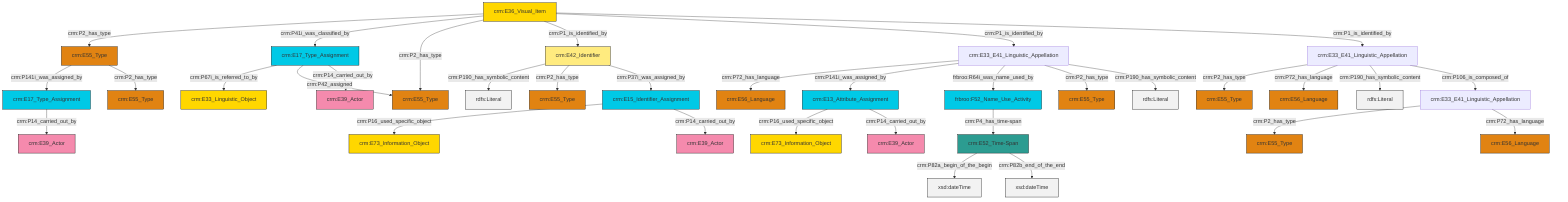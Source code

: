 graph TD
classDef Literal fill:#f2f2f2,stroke:#000000;
classDef CRM_Entity fill:#FFFFFF,stroke:#000000;
classDef Temporal_Entity fill:#00C9E6, stroke:#000000;
classDef Type fill:#E18312, stroke:#000000;
classDef Time-Span fill:#2C9C91, stroke:#000000;
classDef Appellation fill:#FFEB7F, stroke:#000000;
classDef Place fill:#008836, stroke:#000000;
classDef Persistent_Item fill:#B266B2, stroke:#000000;
classDef Conceptual_Object fill:#FFD700, stroke:#000000;
classDef Physical_Thing fill:#D2B48C, stroke:#000000;
classDef Actor fill:#f58aad, stroke:#000000;
classDef PC_Classes fill:#4ce600, stroke:#000000;
classDef Multi fill:#cccccc,stroke:#000000;

6["crm:E15_Identifier_Assignment"]:::Temporal_Entity -->|crm:P16_used_specific_object| 7["crm:E73_Information_Object"]:::Conceptual_Object
6["crm:E15_Identifier_Assignment"]:::Temporal_Entity -->|crm:P14_carried_out_by| 12["crm:E39_Actor"]:::Actor
15["crm:E33_E41_Linguistic_Appellation"]:::Default -->|crm:P2_has_type| 16["crm:E55_Type"]:::Type
13["crm:E33_E41_Linguistic_Appellation"]:::Default -->|crm:P2_has_type| 21["crm:E55_Type"]:::Type
22["crm:E36_Visual_Item"]:::Conceptual_Object -->|crm:P2_has_type| 17["crm:E55_Type"]:::Type
22["crm:E36_Visual_Item"]:::Conceptual_Object -->|crm:P41i_was_classified_by| 23["crm:E17_Type_Assignment"]:::Temporal_Entity
24["crm:E13_Attribute_Assignment"]:::Temporal_Entity -->|crm:P16_used_specific_object| 25["crm:E73_Information_Object"]:::Conceptual_Object
17["crm:E55_Type"]:::Type -->|crm:P141i_was_assigned_by| 4["crm:E17_Type_Assignment"]:::Temporal_Entity
23["crm:E17_Type_Assignment"]:::Temporal_Entity -->|crm:P67i_is_referred_to_by| 0["crm:E33_Linguistic_Object"]:::Conceptual_Object
28["crm:E42_Identifier"]:::Appellation -->|crm:P190_has_symbolic_content| 29[rdfs:Literal]:::Literal
15["crm:E33_E41_Linguistic_Appellation"]:::Default -->|crm:P72_has_language| 33["crm:E56_Language"]:::Type
28["crm:E42_Identifier"]:::Appellation -->|crm:P2_has_type| 10["crm:E55_Type"]:::Type
22["crm:E36_Visual_Item"]:::Conceptual_Object -->|crm:P2_has_type| 8["crm:E55_Type"]:::Type
39["crm:E52_Time-Span"]:::Time-Span -->|crm:P82a_begin_of_the_begin| 41[xsd:dateTime]:::Literal
15["crm:E33_E41_Linguistic_Appellation"]:::Default -->|crm:P190_has_symbolic_content| 44[rdfs:Literal]:::Literal
24["crm:E13_Attribute_Assignment"]:::Temporal_Entity -->|crm:P14_carried_out_by| 45["crm:E39_Actor"]:::Actor
47["crm:E33_E41_Linguistic_Appellation"]:::Default -->|crm:P72_has_language| 48["crm:E56_Language"]:::Type
39["crm:E52_Time-Span"]:::Time-Span -->|crm:P82b_end_of_the_end| 49[xsd:dateTime]:::Literal
13["crm:E33_E41_Linguistic_Appellation"]:::Default -->|crm:P72_has_language| 42["crm:E56_Language"]:::Type
23["crm:E17_Type_Assignment"]:::Temporal_Entity -->|crm:P42_assigned| 8["crm:E55_Type"]:::Type
22["crm:E36_Visual_Item"]:::Conceptual_Object -->|crm:P1_is_identified_by| 28["crm:E42_Identifier"]:::Appellation
4["crm:E17_Type_Assignment"]:::Temporal_Entity -->|crm:P14_carried_out_by| 52["crm:E39_Actor"]:::Actor
28["crm:E42_Identifier"]:::Appellation -->|crm:P37i_was_assigned_by| 6["crm:E15_Identifier_Assignment"]:::Temporal_Entity
35["frbroo:F52_Name_Use_Activity"]:::Temporal_Entity -->|crm:P4_has_time-span| 39["crm:E52_Time-Span"]:::Time-Span
47["crm:E33_E41_Linguistic_Appellation"]:::Default -->|crm:P141i_was_assigned_by| 24["crm:E13_Attribute_Assignment"]:::Temporal_Entity
47["crm:E33_E41_Linguistic_Appellation"]:::Default -->|frbroo:R64i_was_name_used_by| 35["frbroo:F52_Name_Use_Activity"]:::Temporal_Entity
17["crm:E55_Type"]:::Type -->|crm:P2_has_type| 19["crm:E55_Type"]:::Type
22["crm:E36_Visual_Item"]:::Conceptual_Object -->|crm:P1_is_identified_by| 47["crm:E33_E41_Linguistic_Appellation"]:::Default
15["crm:E33_E41_Linguistic_Appellation"]:::Default -->|crm:P106_is_composed_of| 13["crm:E33_E41_Linguistic_Appellation"]:::Default
23["crm:E17_Type_Assignment"]:::Temporal_Entity -->|crm:P14_carried_out_by| 2["crm:E39_Actor"]:::Actor
47["crm:E33_E41_Linguistic_Appellation"]:::Default -->|crm:P2_has_type| 31["crm:E55_Type"]:::Type
47["crm:E33_E41_Linguistic_Appellation"]:::Default -->|crm:P190_has_symbolic_content| 61[rdfs:Literal]:::Literal
22["crm:E36_Visual_Item"]:::Conceptual_Object -->|crm:P1_is_identified_by| 15["crm:E33_E41_Linguistic_Appellation"]:::Default